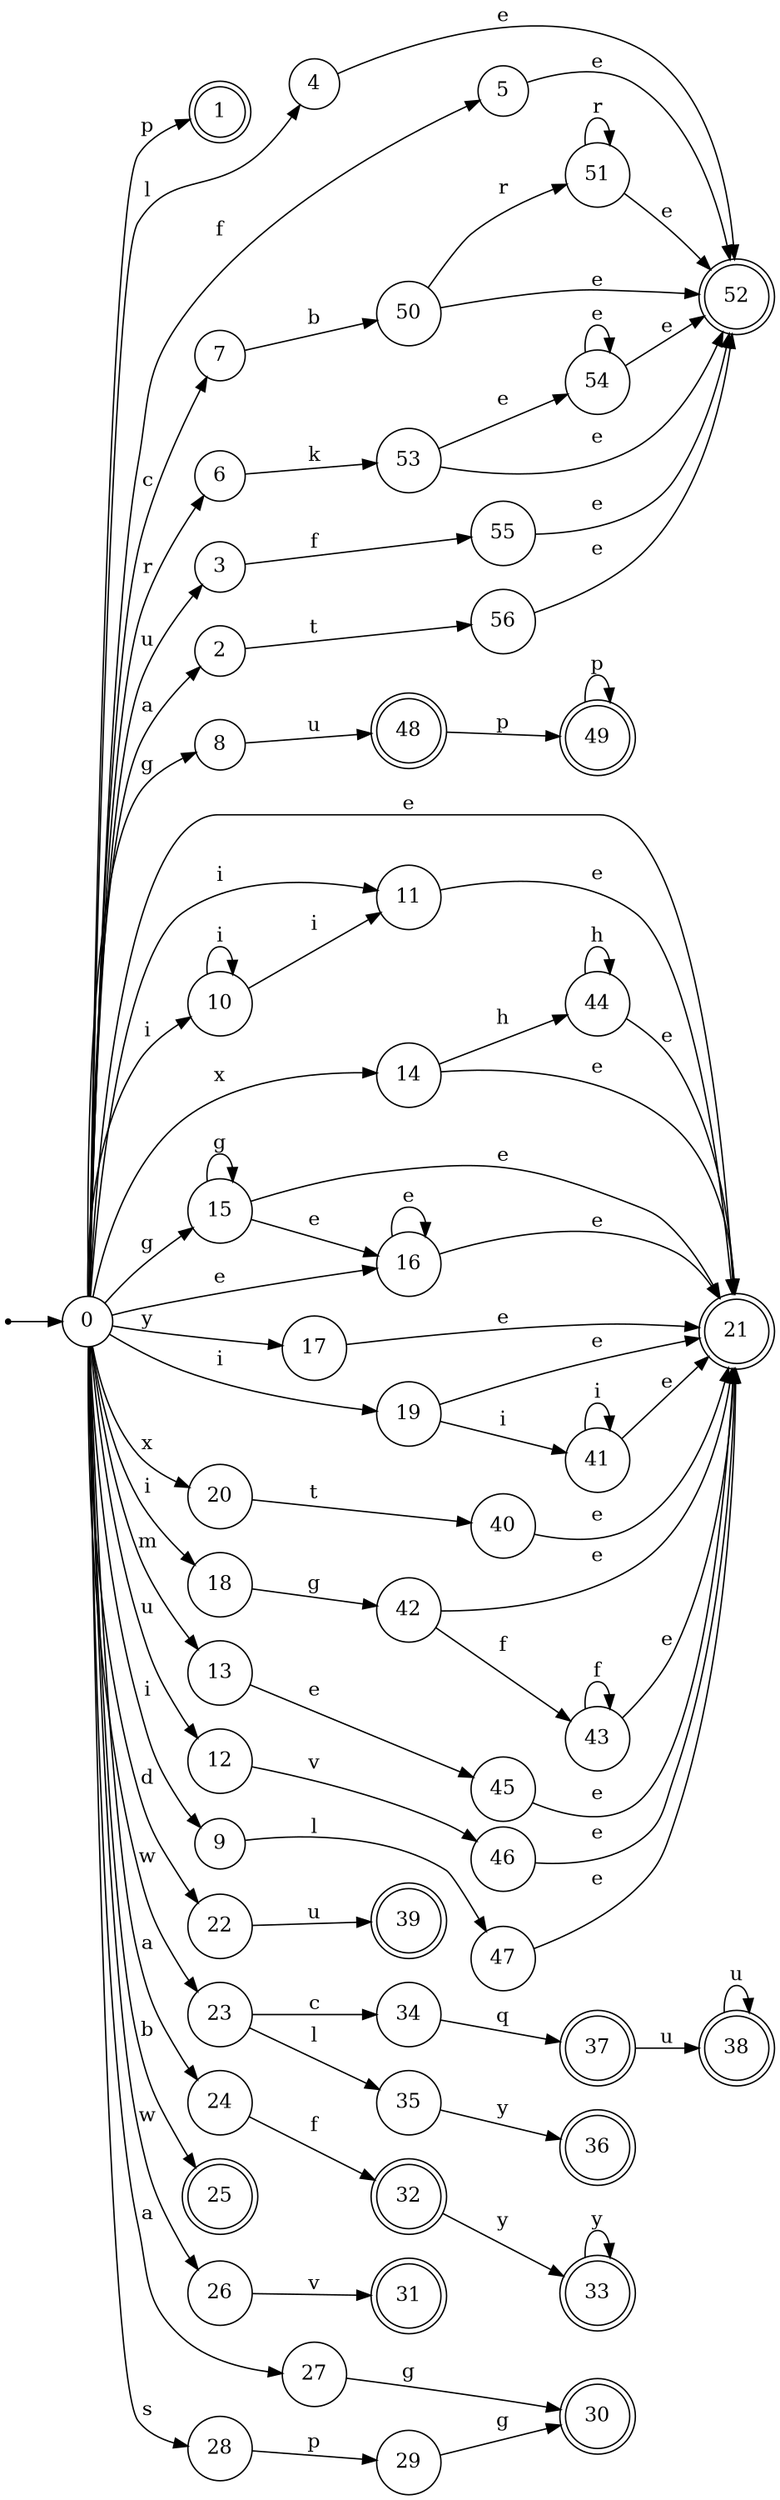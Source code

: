 digraph finite_state_machine {
rankdir=LR;
size="20,20";
node [shape = point]; "dummy0"
node [shape = circle]; "0";
"dummy0" -> "0";
node [shape = doublecircle]; "1";node [shape = circle]; "2";
node [shape = circle]; "3";
node [shape = circle]; "4";
node [shape = circle]; "5";
node [shape = circle]; "6";
node [shape = circle]; "7";
node [shape = circle]; "8";
node [shape = circle]; "9";
node [shape = circle]; "10";
node [shape = circle]; "11";
node [shape = circle]; "12";
node [shape = circle]; "13";
node [shape = circle]; "14";
node [shape = circle]; "15";
node [shape = circle]; "16";
node [shape = circle]; "17";
node [shape = circle]; "18";
node [shape = circle]; "19";
node [shape = circle]; "20";
node [shape = doublecircle]; "21";node [shape = circle]; "22";
node [shape = circle]; "23";
node [shape = circle]; "24";
node [shape = doublecircle]; "25";node [shape = circle]; "26";
node [shape = circle]; "27";
node [shape = circle]; "28";
node [shape = circle]; "29";
node [shape = doublecircle]; "30";node [shape = doublecircle]; "31";node [shape = doublecircle]; "32";node [shape = doublecircle]; "33";node [shape = circle]; "34";
node [shape = circle]; "35";
node [shape = doublecircle]; "36";node [shape = doublecircle]; "37";node [shape = doublecircle]; "38";node [shape = doublecircle]; "39";node [shape = circle]; "40";
node [shape = circle]; "41";
node [shape = circle]; "42";
node [shape = circle]; "43";
node [shape = circle]; "44";
node [shape = circle]; "45";
node [shape = circle]; "46";
node [shape = circle]; "47";
node [shape = doublecircle]; "48";node [shape = doublecircle]; "49";node [shape = circle]; "50";
node [shape = circle]; "51";
node [shape = doublecircle]; "52";node [shape = circle]; "53";
node [shape = circle]; "54";
node [shape = circle]; "55";
node [shape = circle]; "56";
"0" -> "1" [label = "p"];
 "0" -> "24" [label = "a"];
 "0" -> "2" [label = "a"];
 "0" -> "27" [label = "a"];
 "0" -> "3" [label = "u"];
 "0" -> "12" [label = "u"];
 "0" -> "4" [label = "l"];
 "0" -> "5" [label = "f"];
 "0" -> "6" [label = "r"];
 "0" -> "7" [label = "c"];
 "0" -> "8" [label = "g"];
 "0" -> "15" [label = "g"];
 "0" -> "18" [label = "i"];
 "0" -> "19" [label = "i"];
 "0" -> "9" [label = "i"];
 "0" -> "10" [label = "i"];
 "0" -> "11" [label = "i"];
 "0" -> "13" [label = "m"];
 "0" -> "20" [label = "x"];
 "0" -> "14" [label = "x"];
 "0" -> "16" [label = "e"];
 "0" -> "21" [label = "e"];
 "0" -> "17" [label = "y"];
 "0" -> "22" [label = "d"];
 "0" -> "26" [label = "w"];
 "0" -> "23" [label = "w"];
 "0" -> "25" [label = "b"];
 "0" -> "28" [label = "s"];
 "28" -> "29" [label = "p"];
 "29" -> "30" [label = "g"];
 "27" -> "30" [label = "g"];
 "26" -> "31" [label = "v"];
 "24" -> "32" [label = "f"];
 "32" -> "33" [label = "y"];
 "33" -> "33" [label = "y"];
 "23" -> "34" [label = "c"];
 "23" -> "35" [label = "l"];
 "35" -> "36" [label = "y"];
 "34" -> "37" [label = "q"];
 "37" -> "38" [label = "u"];
 "38" -> "38" [label = "u"];
 "22" -> "39" [label = "u"];
 "20" -> "40" [label = "t"];
 "40" -> "21" [label = "e"];
 "19" -> "41" [label = "i"];
 "19" -> "21" [label = "e"];
 "41" -> "41" [label = "i"];
 "41" -> "21" [label = "e"];
 "18" -> "42" [label = "g"];
 "42" -> "43" [label = "f"];
 "42" -> "21" [label = "e"];
 "43" -> "43" [label = "f"];
 "43" -> "21" [label = "e"];
 "17" -> "21" [label = "e"];
 "16" -> "16" [label = "e"];
 "16" -> "21" [label = "e"];
 "15" -> "15" [label = "g"];
 "15" -> "16" [label = "e"];
 "15" -> "21" [label = "e"];
 "14" -> "44" [label = "h"];
 "14" -> "21" [label = "e"];
 "44" -> "44" [label = "h"];
 "44" -> "21" [label = "e"];
 "13" -> "45" [label = "e"];
 "45" -> "21" [label = "e"];
 "12" -> "46" [label = "v"];
 "46" -> "21" [label = "e"];
 "11" -> "21" [label = "e"];
 "10" -> "10" [label = "i"];
 "10" -> "11" [label = "i"];
 "9" -> "47" [label = "l"];
 "47" -> "21" [label = "e"];
 "8" -> "48" [label = "u"];
 "48" -> "49" [label = "p"];
 "49" -> "49" [label = "p"];
 "7" -> "50" [label = "b"];
 "50" -> "51" [label = "r"];
 "50" -> "52" [label = "e"];
 "51" -> "51" [label = "r"];
 "51" -> "52" [label = "e"];
 "6" -> "53" [label = "k"];
 "53" -> "52" [label = "e"];
 "53" -> "54" [label = "e"];
 "54" -> "52" [label = "e"];
 "54" -> "54" [label = "e"];
 "5" -> "52" [label = "e"];
 "4" -> "52" [label = "e"];
 "3" -> "55" [label = "f"];
 "55" -> "52" [label = "e"];
 "2" -> "56" [label = "t"];
 "56" -> "52" [label = "e"];
 }
